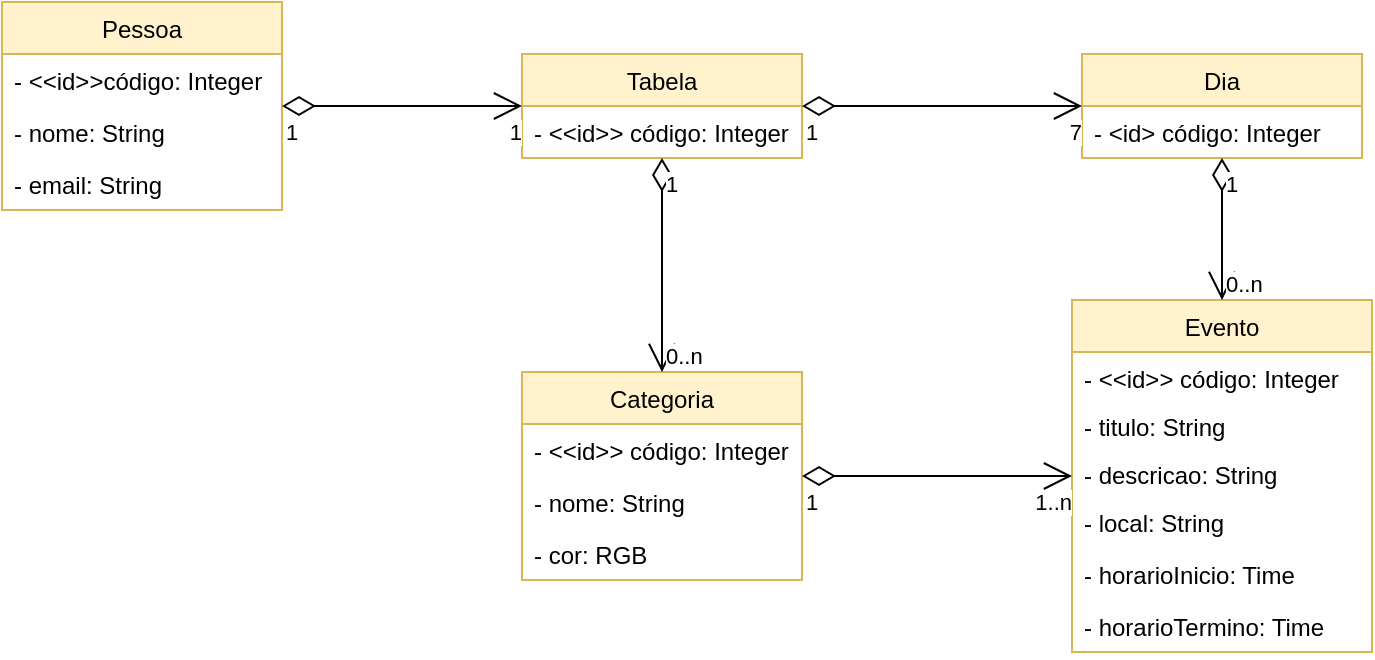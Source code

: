 <mxfile version="14.7.2" type="github"><diagram id="XrEnlyODKcHfGaSfIAGe" name="Page-1"><mxGraphModel dx="1416" dy="765" grid="1" gridSize="10" guides="1" tooltips="1" connect="1" arrows="1" fold="1" page="1" pageScale="1" pageWidth="827" pageHeight="1169" math="0" shadow="0"><root><mxCell id="0"/><mxCell id="1" parent="0"/><mxCell id="AQswhDKpQPyqkZacl-FB-1" value="Pessoa" style="swimlane;fontStyle=0;childLayout=stackLayout;horizontal=1;startSize=26;fillColor=#fff2cc;horizontalStack=0;resizeParent=1;resizeParentMax=0;resizeLast=0;collapsible=1;marginBottom=0;strokeColor=#d6b656;" vertex="1" parent="1"><mxGeometry x="80" y="94" width="140" height="104" as="geometry"/></mxCell><mxCell id="AQswhDKpQPyqkZacl-FB-2" value="- &lt;&lt;id&gt;&gt;código: Integer " style="text;strokeColor=none;fillColor=none;align=left;verticalAlign=top;spacingLeft=4;spacingRight=4;overflow=hidden;rotatable=0;points=[[0,0.5],[1,0.5]];portConstraint=eastwest;" vertex="1" parent="AQswhDKpQPyqkZacl-FB-1"><mxGeometry y="26" width="140" height="26" as="geometry"/></mxCell><mxCell id="AQswhDKpQPyqkZacl-FB-4" value="- nome: String" style="text;strokeColor=none;fillColor=none;align=left;verticalAlign=top;spacingLeft=4;spacingRight=4;overflow=hidden;rotatable=0;points=[[0,0.5],[1,0.5]];portConstraint=eastwest;" vertex="1" parent="AQswhDKpQPyqkZacl-FB-1"><mxGeometry y="52" width="140" height="26" as="geometry"/></mxCell><mxCell id="AQswhDKpQPyqkZacl-FB-72" value="- email: String" style="text;strokeColor=none;fillColor=none;align=left;verticalAlign=top;spacingLeft=4;spacingRight=4;overflow=hidden;rotatable=0;points=[[0,0.5],[1,0.5]];portConstraint=eastwest;" vertex="1" parent="AQswhDKpQPyqkZacl-FB-1"><mxGeometry y="78" width="140" height="26" as="geometry"/></mxCell><mxCell id="AQswhDKpQPyqkZacl-FB-5" value="Tabela" style="swimlane;fontStyle=0;childLayout=stackLayout;horizontal=1;startSize=26;fillColor=#fff2cc;horizontalStack=0;resizeParent=1;resizeParentMax=0;resizeLast=0;collapsible=1;marginBottom=0;strokeColor=#d6b656;" vertex="1" parent="1"><mxGeometry x="340" y="120" width="140" height="52" as="geometry"/></mxCell><mxCell id="AQswhDKpQPyqkZacl-FB-6" value="- &lt;&lt;id&gt;&gt; código: Integer&#10;" style="text;strokeColor=none;fillColor=none;align=left;verticalAlign=top;spacingLeft=4;spacingRight=4;overflow=hidden;rotatable=0;points=[[0,0.5],[1,0.5]];portConstraint=eastwest;" vertex="1" parent="AQswhDKpQPyqkZacl-FB-5"><mxGeometry y="26" width="140" height="26" as="geometry"/></mxCell><mxCell id="AQswhDKpQPyqkZacl-FB-9" value="Dia" style="swimlane;fontStyle=0;childLayout=stackLayout;horizontal=1;startSize=26;fillColor=#fff2cc;horizontalStack=0;resizeParent=1;resizeParentMax=0;resizeLast=0;collapsible=1;marginBottom=0;strokeColor=#d6b656;" vertex="1" parent="1"><mxGeometry x="620" y="120" width="140" height="52" as="geometry"/></mxCell><mxCell id="AQswhDKpQPyqkZacl-FB-10" value="- &lt;id&gt; código: Integer&#10;" style="text;strokeColor=none;fillColor=none;align=left;verticalAlign=top;spacingLeft=4;spacingRight=4;overflow=hidden;rotatable=0;points=[[0,0.5],[1,0.5]];portConstraint=eastwest;" vertex="1" parent="AQswhDKpQPyqkZacl-FB-9"><mxGeometry y="26" width="140" height="26" as="geometry"/></mxCell><mxCell id="AQswhDKpQPyqkZacl-FB-13" value="Evento" style="swimlane;fontStyle=0;childLayout=stackLayout;horizontal=1;startSize=26;fillColor=#fff2cc;horizontalStack=0;resizeParent=1;resizeParentMax=0;resizeLast=0;collapsible=1;marginBottom=0;strokeColor=#d6b656;" vertex="1" parent="1"><mxGeometry x="615" y="243" width="150" height="176" as="geometry"/></mxCell><mxCell id="AQswhDKpQPyqkZacl-FB-14" value="- &lt;&lt;id&gt;&gt; código: Integer" style="text;strokeColor=none;fillColor=none;align=left;verticalAlign=top;spacingLeft=4;spacingRight=4;overflow=hidden;rotatable=0;points=[[0,0.5],[1,0.5]];portConstraint=eastwest;" vertex="1" parent="AQswhDKpQPyqkZacl-FB-13"><mxGeometry y="26" width="150" height="24" as="geometry"/></mxCell><mxCell id="AQswhDKpQPyqkZacl-FB-73" value="- titulo: String" style="text;strokeColor=none;fillColor=none;align=left;verticalAlign=top;spacingLeft=4;spacingRight=4;overflow=hidden;rotatable=0;points=[[0,0.5],[1,0.5]];portConstraint=eastwest;" vertex="1" parent="AQswhDKpQPyqkZacl-FB-13"><mxGeometry y="50" width="150" height="24" as="geometry"/></mxCell><mxCell id="AQswhDKpQPyqkZacl-FB-74" value="- descricao: String" style="text;strokeColor=none;fillColor=none;align=left;verticalAlign=top;spacingLeft=4;spacingRight=4;overflow=hidden;rotatable=0;points=[[0,0.5],[1,0.5]];portConstraint=eastwest;" vertex="1" parent="AQswhDKpQPyqkZacl-FB-13"><mxGeometry y="74" width="150" height="24" as="geometry"/></mxCell><mxCell id="AQswhDKpQPyqkZacl-FB-75" value="- local: String" style="text;strokeColor=none;fillColor=none;align=left;verticalAlign=top;spacingLeft=4;spacingRight=4;overflow=hidden;rotatable=0;points=[[0,0.5],[1,0.5]];portConstraint=eastwest;" vertex="1" parent="AQswhDKpQPyqkZacl-FB-13"><mxGeometry y="98" width="150" height="26" as="geometry"/></mxCell><mxCell id="AQswhDKpQPyqkZacl-FB-15" value="- horarioInicio: Time&#10;&#10;" style="text;strokeColor=none;fillColor=none;align=left;verticalAlign=top;spacingLeft=4;spacingRight=4;overflow=hidden;rotatable=0;points=[[0,0.5],[1,0.5]];portConstraint=eastwest;" vertex="1" parent="AQswhDKpQPyqkZacl-FB-13"><mxGeometry y="124" width="150" height="26" as="geometry"/></mxCell><mxCell id="AQswhDKpQPyqkZacl-FB-16" value="- horarioTermino: Time&#10;" style="text;strokeColor=none;fillColor=none;align=left;verticalAlign=top;spacingLeft=4;spacingRight=4;overflow=hidden;rotatable=0;points=[[0,0.5],[1,0.5]];portConstraint=eastwest;" vertex="1" parent="AQswhDKpQPyqkZacl-FB-13"><mxGeometry y="150" width="150" height="26" as="geometry"/></mxCell><mxCell id="AQswhDKpQPyqkZacl-FB-21" value="Categoria" style="swimlane;fontStyle=0;childLayout=stackLayout;horizontal=1;startSize=26;fillColor=#fff2cc;horizontalStack=0;resizeParent=1;resizeParentMax=0;resizeLast=0;collapsible=1;marginBottom=0;strokeColor=#d6b656;" vertex="1" parent="1"><mxGeometry x="340" y="279" width="140" height="104" as="geometry"/></mxCell><mxCell id="AQswhDKpQPyqkZacl-FB-22" value="- &lt;&lt;id&gt;&gt; código: Integer" style="text;strokeColor=none;fillColor=none;align=left;verticalAlign=top;spacingLeft=4;spacingRight=4;overflow=hidden;rotatable=0;points=[[0,0.5],[1,0.5]];portConstraint=eastwest;" vertex="1" parent="AQswhDKpQPyqkZacl-FB-21"><mxGeometry y="26" width="140" height="26" as="geometry"/></mxCell><mxCell id="AQswhDKpQPyqkZacl-FB-23" value="- nome: String" style="text;strokeColor=none;fillColor=none;align=left;verticalAlign=top;spacingLeft=4;spacingRight=4;overflow=hidden;rotatable=0;points=[[0,0.5],[1,0.5]];portConstraint=eastwest;" vertex="1" parent="AQswhDKpQPyqkZacl-FB-21"><mxGeometry y="52" width="140" height="26" as="geometry"/></mxCell><mxCell id="AQswhDKpQPyqkZacl-FB-76" value="- cor: RGB" style="text;strokeColor=none;fillColor=none;align=left;verticalAlign=top;spacingLeft=4;spacingRight=4;overflow=hidden;rotatable=0;points=[[0,0.5],[1,0.5]];portConstraint=eastwest;" vertex="1" parent="AQswhDKpQPyqkZacl-FB-21"><mxGeometry y="78" width="140" height="26" as="geometry"/></mxCell><mxCell id="AQswhDKpQPyqkZacl-FB-29" value="" style="endArrow=open;html=1;endSize=12;startArrow=diamondThin;startSize=14;startFill=0;edgeStyle=orthogonalEdgeStyle;" edge="1" parent="1" source="AQswhDKpQPyqkZacl-FB-1" target="AQswhDKpQPyqkZacl-FB-5"><mxGeometry relative="1" as="geometry"><mxPoint x="330" y="390" as="sourcePoint"/><mxPoint x="490" y="390" as="targetPoint"/></mxGeometry></mxCell><mxCell id="AQswhDKpQPyqkZacl-FB-30" value="1" style="edgeLabel;resizable=0;html=1;align=left;verticalAlign=top;" connectable="0" vertex="1" parent="AQswhDKpQPyqkZacl-FB-29"><mxGeometry x="-1" relative="1" as="geometry"/></mxCell><mxCell id="AQswhDKpQPyqkZacl-FB-31" value="1" style="edgeLabel;resizable=0;html=1;align=right;verticalAlign=top;" connectable="0" vertex="1" parent="AQswhDKpQPyqkZacl-FB-29"><mxGeometry x="1" relative="1" as="geometry"/></mxCell><mxCell id="AQswhDKpQPyqkZacl-FB-32" value="" style="endArrow=open;html=1;endSize=12;startArrow=diamondThin;startSize=14;startFill=0;edgeStyle=orthogonalEdgeStyle;" edge="1" parent="1" source="AQswhDKpQPyqkZacl-FB-5" target="AQswhDKpQPyqkZacl-FB-9"><mxGeometry relative="1" as="geometry"><mxPoint x="500" y="60" as="sourcePoint"/><mxPoint x="660" y="60" as="targetPoint"/></mxGeometry></mxCell><mxCell id="AQswhDKpQPyqkZacl-FB-33" value="1" style="edgeLabel;resizable=0;html=1;align=left;verticalAlign=top;" connectable="0" vertex="1" parent="AQswhDKpQPyqkZacl-FB-32"><mxGeometry x="-1" relative="1" as="geometry"/></mxCell><mxCell id="AQswhDKpQPyqkZacl-FB-34" value="7" style="edgeLabel;resizable=0;html=1;align=right;verticalAlign=top;" connectable="0" vertex="1" parent="AQswhDKpQPyqkZacl-FB-32"><mxGeometry x="1" relative="1" as="geometry"/></mxCell><mxCell id="AQswhDKpQPyqkZacl-FB-55" value="" style="endArrow=open;html=1;endSize=12;startArrow=diamondThin;startSize=14;startFill=0;edgeStyle=orthogonalEdgeStyle;entryX=0.5;entryY=0;entryDx=0;entryDy=0;" edge="1" parent="1" source="AQswhDKpQPyqkZacl-FB-9" target="AQswhDKpQPyqkZacl-FB-13"><mxGeometry relative="1" as="geometry"><mxPoint x="620" y="250" as="sourcePoint"/><mxPoint x="740" y="300" as="targetPoint"/></mxGeometry></mxCell><mxCell id="AQswhDKpQPyqkZacl-FB-56" value="1" style="edgeLabel;resizable=0;html=1;align=left;verticalAlign=top;" connectable="0" vertex="1" parent="AQswhDKpQPyqkZacl-FB-55"><mxGeometry x="-1" relative="1" as="geometry"/></mxCell><mxCell id="AQswhDKpQPyqkZacl-FB-57" value="0..n" style="edgeLabel;resizable=0;html=1;align=left;verticalAlign=bottom;labelPosition=right;verticalLabelPosition=top;" connectable="0" vertex="1" parent="AQswhDKpQPyqkZacl-FB-55"><mxGeometry x="1" relative="1" as="geometry"/></mxCell><mxCell id="AQswhDKpQPyqkZacl-FB-66" value="" style="endArrow=open;html=1;endSize=12;startArrow=diamondThin;startSize=14;startFill=0;edgeStyle=orthogonalEdgeStyle;" edge="1" parent="1" source="AQswhDKpQPyqkZacl-FB-5" target="AQswhDKpQPyqkZacl-FB-21"><mxGeometry relative="1" as="geometry"><mxPoint x="414" y="172" as="sourcePoint"/><mxPoint x="414" y="280" as="targetPoint"/></mxGeometry></mxCell><mxCell id="AQswhDKpQPyqkZacl-FB-67" value="1" style="edgeLabel;resizable=0;html=1;align=left;verticalAlign=top;" connectable="0" vertex="1" parent="AQswhDKpQPyqkZacl-FB-66"><mxGeometry x="-1" relative="1" as="geometry"/></mxCell><mxCell id="AQswhDKpQPyqkZacl-FB-68" value="0..n" style="edgeLabel;resizable=0;html=1;align=left;verticalAlign=bottom;labelPosition=right;verticalLabelPosition=top;" connectable="0" vertex="1" parent="AQswhDKpQPyqkZacl-FB-66"><mxGeometry x="1" relative="1" as="geometry"/></mxCell><mxCell id="AQswhDKpQPyqkZacl-FB-69" value="" style="endArrow=open;html=1;endSize=12;startArrow=diamondThin;startSize=14;startFill=0;edgeStyle=orthogonalEdgeStyle;" edge="1" parent="1" source="AQswhDKpQPyqkZacl-FB-21" target="AQswhDKpQPyqkZacl-FB-13"><mxGeometry relative="1" as="geometry"><mxPoint x="480" y="400" as="sourcePoint"/><mxPoint x="620" y="400" as="targetPoint"/></mxGeometry></mxCell><mxCell id="AQswhDKpQPyqkZacl-FB-70" value="1" style="edgeLabel;resizable=0;html=1;align=left;verticalAlign=top;" connectable="0" vertex="1" parent="AQswhDKpQPyqkZacl-FB-69"><mxGeometry x="-1" relative="1" as="geometry"/></mxCell><mxCell id="AQswhDKpQPyqkZacl-FB-71" value="1..n" style="edgeLabel;resizable=0;html=1;align=right;verticalAlign=top;" connectable="0" vertex="1" parent="AQswhDKpQPyqkZacl-FB-69"><mxGeometry x="1" relative="1" as="geometry"/></mxCell></root></mxGraphModel></diagram></mxfile>